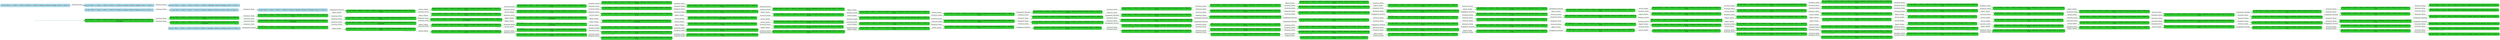 digraph g {

	rankdir="LR"

	__invisible__[shape="point", color="forestgreen"]
	c0_q0[label="c0_q0 ≝ Dir(1)=1, Dir(2)=-1, Mvt(1)=0, Mvt(2)=0, Portes(1)=fermees, Portes(2)=fermees, Pos(1)=0, Pos(2)=1\nV=26 (CXP)", shape="box", style="rounded, filled", color="forestgreen", fillcolor="limegreen", penwidth=3] // Initial
	c9_q0[label="c9_q0 ≝ Dir(1)=1, Dir(2)=-1, Mvt(1)=0, Mvt(2)=0, Portes(1)=fermees, Portes(2)=ouvertes, Pos(1)=0, Pos(2)=1\nV=26 (CXP)", shape="box", style="rounded, filled", color="forestgreen", fillcolor="limegreen"]
	c12_q4[label="c12_q4 ≝ Dir(1)=1, Dir(2)=-1, Mvt(1)=0, Mvt(2)=0, Portes(1)=ouvertes, Portes(2)=ouvertes, Pos(1)=0, Pos(2)=1\nV=26 (CXP)", shape="box", style="rounded, filled", color="forestgreen", fillcolor="limegreen"]
	c29_q4[label="c29_q4 ≝ Dir(1)=1, Dir(2)=-1, Mvt(1)=0, Mvt(2)=0, Portes(1)=ouvertes, Portes(2)=refermees, Pos(1)=0, Pos(2)=1\nV=26 (CXP)", shape="box", style="rounded, filled", color="forestgreen", fillcolor="limegreen"]
	c34_q2[label="c34_q2 ≝ Dir(1)=1, Dir(2)=-1, Mvt(1)=0, Mvt(2)=0, Portes(1)=refermees, Portes(2)=refermees, Pos(1)=0, Pos(2)=1\nV=26 (CXP)", shape="box", style="rounded, filled", color="forestgreen", fillcolor="limegreen"]
	c40_q2[label="c40_q2 ≝ Dir(1)=1, Dir(2)=-1, Mvt(1)=0, Mvt(2)=1, Portes(1)=refermees, Portes(2)=fermees, Pos(1)=0, Pos(2)=1\nV=26 (CXP)", shape="box", style="rounded, filled", color="forestgreen", fillcolor="limegreen"]
	c21_q1[label="c21_q1 ≝ Dir(1)=1, Dir(2)=-1, Mvt(1)=1, Mvt(2)=1, Portes(1)=fermees, Portes(2)=fermees, Pos(1)=0, Pos(2)=1\nV=26 (CXP)", shape="box", style="rounded, filled", color="forestgreen", fillcolor="limegreen"]
	c22_q0[label="c22_q0 ≝ Dir(1)=1, Dir(2)=-1, Mvt(1)=0, Mvt(2)=1, Portes(1)=fermees, Portes(2)=fermees, Pos(1)=1, Pos(2)=1\nV=25 (CXP)", shape="box", style="rounded, filled", color="forestgreen", fillcolor="limegreen"]
	c134_q0[label="c134_q0 ≝ Dir(1)=1, Dir(2)=-1, Mvt(1)=0, Mvt(2)=0, Portes(1)=fermees, Portes(2)=fermees, Pos(1)=1, Pos(2)=0\nV=19", shape="box", style="rounded, filled", color="forestgreen", fillcolor="limegreen"]
	c135_q0[label="c135_q0 ≝ Dir(1)=1, Dir(2)=-1, Mvt(1)=0, Mvt(2)=0, Portes(1)=fermees, Portes(2)=ouvertes, Pos(1)=1, Pos(2)=0\nV=18", shape="box", style="rounded, filled", color="forestgreen", fillcolor="limegreen"]
	c3_q0[label="c3_q0 ≝ Dir(1)=1, Dir(2)=-1, Mvt(1)=0, Mvt(2)=0, Portes(1)=fermees, Portes(2)=refermees, Pos(1)=1, Pos(2)=0\nV=17", shape="box", style="rounded, filled", color="forestgreen", fillcolor="limegreen"]
	c4_q0[label="c4_q0 ≝ Dir(1)=1, Dir(2)=1, Mvt(1)=0, Mvt(2)=0, Portes(1)=fermees, Portes(2)=fermees, Pos(1)=1, Pos(2)=0\nV=16", shape="box", style="rounded, filled", color="forestgreen", fillcolor="limegreen"]
	c136_q0[label="c136_q0 ≝ Dir(1)=1, Dir(2)=1, Mvt(1)=0, Mvt(2)=0, Portes(1)=fermees, Portes(2)=ouvertes, Pos(1)=1, Pos(2)=0\nV=15", shape="box", style="rounded, filled", color="forestgreen", fillcolor="limegreen"]
	c5_q0[label="c5_q0 ≝ Dir(1)=1, Dir(2)=1, Mvt(1)=0, Mvt(2)=0, Portes(1)=fermees, Portes(2)=refermees, Pos(1)=1, Pos(2)=0\nV=14", shape="box", style="rounded, filled", color="forestgreen", fillcolor="limegreen"]
	c6_q0[label="c6_q0 ≝ Dir(1)=1, Dir(2)=1, Mvt(1)=0, Mvt(2)=1, Portes(1)=fermees, Portes(2)=fermees, Pos(1)=1, Pos(2)=0\nV=13", shape="box", style="rounded, filled", color="forestgreen", fillcolor="limegreen"]
	c127_q4[label="c127_q4 ≝ Dir(1)=1, Dir(2)=1, Mvt(1)=0, Mvt(2)=1, Portes(1)=ouvertes, Portes(2)=fermees, Pos(1)=1, Pos(2)=0\nV=11", shape="box", style="rounded, filled", color="forestgreen", fillcolor="limegreen"]
	c118_q2[label="c118_q2 ≝ Dir(1)=1, Dir(2)=1, Mvt(1)=0, Mvt(2)=1, Portes(1)=refermees, Portes(2)=fermees, Pos(1)=1, Pos(2)=0\nV=10", shape="box", style="rounded, filled", color="forestgreen", fillcolor="limegreen"]
	c1_q0[label="c1_q0 ≝ Dir(1)=-1, Dir(2)=1, Mvt(1)=0, Mvt(2)=1, Portes(1)=fermees, Portes(2)=fermees, Pos(1)=1, Pos(2)=0\nV=9", shape="box", style="rounded, filled", color="forestgreen", fillcolor="limegreen"]
	c2_q0[label="c2_q0 ≝ Dir(1)=-1, Dir(2)=1, Mvt(1)=0, Mvt(2)=0, Portes(1)=fermees, Portes(2)=fermees, Pos(1)=1, Pos(2)=1\nV=8", shape="box", style="rounded, filled", color="forestgreen", fillcolor="limegreen"]
	c114_q0[label="c114_q0 ≝ Dir(1)=-1, Dir(2)=1, Mvt(1)=0, Mvt(2)=0, Portes(1)=fermees, Portes(2)=ouvertes, Pos(1)=1, Pos(2)=1\nV=7", shape="box", style="rounded, filled", color="forestgreen", fillcolor="limegreen"]
	c115_q0[label="c115_q0 ≝ Dir(1)=-1, Dir(2)=1, Mvt(1)=0, Mvt(2)=0, Portes(1)=fermees, Portes(2)=refermees, Pos(1)=1, Pos(2)=1\nV=6", shape="box", style="rounded, filled", color="forestgreen", fillcolor="limegreen"]
	c109_q4[label="c109_q4 ≝ Dir(1)=-1, Dir(2)=1, Mvt(1)=0, Mvt(2)=0, Portes(1)=ouvertes, Portes(2)=refermees, Pos(1)=1, Pos(2)=1\nV=5", shape="box", style="rounded, filled", color="forestgreen", fillcolor="limegreen"]
	c104_q2[label="c104_q2 ≝ Dir(1)=-1, Dir(2)=1, Mvt(1)=0, Mvt(2)=0, Portes(1)=refermees, Portes(2)=refermees, Pos(1)=1, Pos(2)=1\nV=4", shape="box", style="rounded, filled", color="forestgreen", fillcolor="limegreen"]
	c99_q1[label="c99_q1 ≝ Dir(1)=-1, Dir(2)=1, Mvt(1)=1, Mvt(2)=0, Portes(1)=fermees, Portes(2)=refermees, Pos(1)=1, Pos(2)=1\nV=3", shape="box", style="rounded, filled", color="forestgreen", fillcolor="limegreen"]
	c94_q0[label="c94_q0 ≝ Dir(1)=-1, Dir(2)=1, Mvt(1)=0, Mvt(2)=0, Portes(1)=fermees, Portes(2)=refermees, Pos(1)=0, Pos(2)=1\nV=2", shape="box", style="rounded, filled", color="forestgreen", fillcolor="limegreen"]
	c95_q0[label="c95_q0 ≝ Dir(1)=-1, Dir(2)=-1, Mvt(1)=0, Mvt(2)=0, Portes(1)=fermees, Portes(2)=fermees, Pos(1)=0, Pos(2)=1\nV=1", shape="box", style="rounded, filled", color="forestgreen", fillcolor="limegreen"]
	c96_q0[label="c96_q0 ≝ Dir(1)=-1, Dir(2)=-1, Mvt(1)=0, Mvt(2)=0, Portes(1)=fermees, Portes(2)=ouvertes, Pos(1)=0, Pos(2)=1\nV=0", shape="box", style="rounded, filled", color="forestgreen", fillcolor="limegreen"]
	c97_q0[label="c97_q0 ≝ Dir(1)=-1, Dir(2)=-1, Mvt(1)=0, Mvt(2)=0, Portes(1)=fermees, Portes(2)=refermees, Pos(1)=0, Pos(2)=1", shape="box", style="rounded, filled", color="forestgreen", fillcolor="limegreen"]
	c89_q4[label="c89_q4 ≝ Dir(1)=-1, Dir(2)=-1, Mvt(1)=0, Mvt(2)=0, Portes(1)=ouvertes, Portes(2)=ouvertes, Pos(1)=0, Pos(2)=1", shape="box", style="rounded, filled", color="forestgreen", fillcolor="limegreen"]
	c26_q4[label="c26_q4 ≝ Dir(1)=-1, Dir(2)=-1, Mvt(1)=0, Mvt(2)=0, Portes(1)=ouvertes, Portes(2)=fermees, Pos(1)=0, Pos(2)=1\nV=0", shape="box", style="rounded, filled", color="forestgreen", fillcolor="limegreen"]
	c84_q2[label="c84_q2 ≝ Dir(1)=-1, Dir(2)=-1, Mvt(1)=0, Mvt(2)=0, Portes(1)=refermees, Portes(2)=fermees, Pos(1)=0, Pos(2)=1", shape="box", style="rounded, filled", color="forestgreen", fillcolor="limegreen"]
	c25_q4[label="c25_q4 ≝ Dir(1)=-1, Dir(2)=1, Mvt(1)=0, Mvt(2)=0, Portes(1)=ouvertes, Portes(2)=refermees, Pos(1)=0, Pos(2)=1\nV=1", shape="box", style="rounded, filled", color="forestgreen", fillcolor="limegreen"]
	c83_q2[label="c83_q2 ≝ Dir(1)=-1, Dir(2)=1, Mvt(1)=0, Mvt(2)=0, Portes(1)=refermees, Portes(2)=refermees, Pos(1)=0, Pos(2)=1\nV=0", shape="box", style="rounded, filled", color="forestgreen", fillcolor="limegreen"]
	c82_q0[label="c82_q0 ≝ Dir(1)=1, Dir(2)=1, Mvt(1)=0, Mvt(2)=0, Portes(1)=fermees, Portes(2)=refermees, Pos(1)=0, Pos(2)=1", shape="box", style="rounded, filled", color="forestgreen", fillcolor="limegreen"]
	c108_q4[label="c108_q4 ≝ Dir(1)=-1, Dir(2)=1, Mvt(1)=0, Mvt(2)=0, Portes(1)=ouvertes, Portes(2)=ouvertes, Pos(1)=1, Pos(2)=1\nV=6", shape="box", style="rounded, filled", color="forestgreen", fillcolor="limegreen"]
	c103_q2[label="c103_q2 ≝ Dir(1)=-1, Dir(2)=1, Mvt(1)=0, Mvt(2)=0, Portes(1)=refermees, Portes(2)=ouvertes, Pos(1)=1, Pos(2)=1\nV=5", shape="box", style="rounded, filled", color="forestgreen", fillcolor="limegreen"]
	c98_q1[label="c98_q1 ≝ Dir(1)=-1, Dir(2)=1, Mvt(1)=1, Mvt(2)=0, Portes(1)=fermees, Portes(2)=ouvertes, Pos(1)=1, Pos(2)=1\nV=4", shape="box", style="rounded, filled", color="forestgreen", fillcolor="limegreen"]
	c93_q0[label="c93_q0 ≝ Dir(1)=-1, Dir(2)=1, Mvt(1)=0, Mvt(2)=0, Portes(1)=fermees, Portes(2)=ouvertes, Pos(1)=0, Pos(2)=1\nV=3", shape="box", style="rounded, filled", color="forestgreen", fillcolor="limegreen"]
	c88_q4[label="c88_q4 ≝ Dir(1)=-1, Dir(2)=1, Mvt(1)=0, Mvt(2)=0, Portes(1)=ouvertes, Portes(2)=ouvertes, Pos(1)=0, Pos(2)=1\nV=2", shape="box", style="rounded, filled", color="forestgreen", fillcolor="limegreen"]
	c76_q2[label="c76_q2 ≝ Dir(1)=-1, Dir(2)=1, Mvt(1)=0, Mvt(2)=0, Portes(1)=refermees, Portes(2)=ouvertes, Pos(1)=0, Pos(2)=1\nV=1", shape="box", style="rounded, filled", color="forestgreen", fillcolor="limegreen"]
	c78_q0[label="c78_q0 ≝ Dir(1)=1, Dir(2)=1, Mvt(1)=0, Mvt(2)=0, Portes(1)=fermees, Portes(2)=ouvertes, Pos(1)=0, Pos(2)=1\nV=0", shape="box", style="rounded, filled", color="forestgreen", fillcolor="limegreen"]
	c80_q4[label="c80_q4 ≝ Dir(1)=1, Dir(2)=1, Mvt(1)=0, Mvt(2)=0, Portes(1)=ouvertes, Portes(2)=ouvertes, Pos(1)=0, Pos(2)=1", shape="box", style="rounded, filled", color="forestgreen", fillcolor="limegreen"]
	c107_q4[label="c107_q4 ≝ Dir(1)=-1, Dir(2)=1, Mvt(1)=0, Mvt(2)=0, Portes(1)=ouvertes, Portes(2)=fermees, Pos(1)=1, Pos(2)=1\nV=7", shape="box", style="rounded, filled", color="forestgreen", fillcolor="limegreen"]
	c102_q2[label="c102_q2 ≝ Dir(1)=-1, Dir(2)=1, Mvt(1)=0, Mvt(2)=0, Portes(1)=refermees, Portes(2)=fermees, Pos(1)=1, Pos(2)=1\nV=6", shape="box", style="rounded, filled", color="forestgreen", fillcolor="limegreen"]
	c16_q1[label="c16_q1 ≝ Dir(1)=-1, Dir(2)=1, Mvt(1)=1, Mvt(2)=0, Portes(1)=fermees, Portes(2)=fermees, Pos(1)=1, Pos(2)=1\nV=5", shape="box", style="rounded, filled", color="forestgreen", fillcolor="limegreen"]
	c92_q0[label="c92_q0 ≝ Dir(1)=-1, Dir(2)=1, Mvt(1)=0, Mvt(2)=0, Portes(1)=fermees, Portes(2)=fermees, Pos(1)=0, Pos(2)=1\nV=4", shape="box", style="rounded, filled", color="forestgreen", fillcolor="limegreen"]
	c87_q4[label="c87_q4 ≝ Dir(1)=-1, Dir(2)=1, Mvt(1)=0, Mvt(2)=0, Portes(1)=ouvertes, Portes(2)=fermees, Pos(1)=0, Pos(2)=1\nV=3", shape="box", style="rounded, filled", color="forestgreen", fillcolor="limegreen"]
	c75_q2[label="c75_q2 ≝ Dir(1)=-1, Dir(2)=1, Mvt(1)=0, Mvt(2)=0, Portes(1)=refermees, Portes(2)=fermees, Pos(1)=0, Pos(2)=1\nV=2", shape="box", style="rounded, filled", color="forestgreen", fillcolor="limegreen"]
	c77_q0[label="c77_q0 ≝ Dir(1)=1, Dir(2)=1, Mvt(1)=0, Mvt(2)=0, Portes(1)=fermees, Portes(2)=fermees, Pos(1)=0, Pos(2)=1\nV=1", shape="box", style="rounded, filled", color="forestgreen", fillcolor="limegreen"]
	c79_q4[label="c79_q4 ≝ Dir(1)=1, Dir(2)=1, Mvt(1)=0, Mvt(2)=0, Portes(1)=ouvertes, Portes(2)=fermees, Pos(1)=0, Pos(2)=1\nV=0", shape="box", style="rounded, filled", color="forestgreen", fillcolor="limegreen"]
	c81_q2[label="c81_q2 ≝ Dir(1)=1, Dir(2)=1, Mvt(1)=0, Mvt(2)=0, Portes(1)=refermees, Portes(2)=fermees, Pos(1)=0, Pos(2)=1", shape="box", style="rounded, filled", color="forestgreen", fillcolor="limegreen"]
	c28_q4[label="c28_q4 ≝ Dir(1)=-1, Dir(2)=1, Mvt(1)=0, Mvt(2)=1, Portes(1)=ouvertes, Portes(2)=fermees, Pos(1)=1, Pos(2)=0\nV=8", shape="box", style="rounded, filled", color="forestgreen", fillcolor="limegreen"]
	c42_q2[label="c42_q2 ≝ Dir(1)=-1, Dir(2)=1, Mvt(1)=0, Mvt(2)=1, Portes(1)=refermees, Portes(2)=fermees, Pos(1)=1, Pos(2)=0\nV=7", shape="box", style="rounded, filled", color="forestgreen", fillcolor="limegreen"]
	c15_q1[label="c15_q1 ≝ Dir(1)=-1, Dir(2)=1, Mvt(1)=1, Mvt(2)=1, Portes(1)=fermees, Portes(2)=fermees, Pos(1)=1, Pos(2)=0\nV=6", shape="box", style="rounded, filled", color="forestgreen", fillcolor="limegreen"]
	c91_q0[label="c91_q0 ≝ Dir(1)=-1, Dir(2)=1, Mvt(1)=0, Mvt(2)=1, Portes(1)=fermees, Portes(2)=fermees, Pos(1)=0, Pos(2)=0\nV=5", shape="box", style="rounded, filled", color="forestgreen", fillcolor="limegreen"]
	c86_q4[label="c86_q4 ≝ Dir(1)=-1, Dir(2)=1, Mvt(1)=0, Mvt(2)=1, Portes(1)=ouvertes, Portes(2)=fermees, Pos(1)=0, Pos(2)=0\nV=4", shape="box", style="rounded, filled", color="forestgreen", fillcolor="limegreen"]
	c74_q2[label="c74_q2 ≝ Dir(1)=-1, Dir(2)=1, Mvt(1)=0, Mvt(2)=1, Portes(1)=refermees, Portes(2)=fermees, Pos(1)=0, Pos(2)=0\nV=3", shape="box", style="rounded, filled", color="forestgreen", fillcolor="limegreen"]
	c126_q4[label="c126_q4 ≝ Dir(1)=1, Dir(2)=1, Mvt(1)=0, Mvt(2)=0, Portes(1)=ouvertes, Portes(2)=refermees, Pos(1)=1, Pos(2)=0\nV=12", shape="box", style="rounded, filled", color="forestgreen", fillcolor="limegreen"]
	c117_q2[label="c117_q2 ≝ Dir(1)=1, Dir(2)=1, Mvt(1)=0, Mvt(2)=0, Portes(1)=refermees, Portes(2)=refermees, Pos(1)=1, Pos(2)=0\nV=11", shape="box", style="rounded, filled", color="forestgreen", fillcolor="limegreen"]
	c113_q0[label="c113_q0 ≝ Dir(1)=-1, Dir(2)=1, Mvt(1)=0, Mvt(2)=0, Portes(1)=fermees, Portes(2)=refermees, Pos(1)=1, Pos(2)=0\nV=10", shape="box", style="rounded, filled", color="forestgreen", fillcolor="limegreen"]
	c27_q4[label="c27_q4 ≝ Dir(1)=-1, Dir(2)=1, Mvt(1)=0, Mvt(2)=0, Portes(1)=ouvertes, Portes(2)=refermees, Pos(1)=1, Pos(2)=0\nV=9", shape="box", style="rounded, filled", color="forestgreen", fillcolor="limegreen"]
	c41_q2[label="c41_q2 ≝ Dir(1)=-1, Dir(2)=1, Mvt(1)=0, Mvt(2)=0, Portes(1)=refermees, Portes(2)=refermees, Pos(1)=1, Pos(2)=0\nV=8", shape="box", style="rounded, filled", color="forestgreen", fillcolor="limegreen"]
	c17_q1[label="c17_q1 ≝ Dir(1)=-1, Dir(2)=1, Mvt(1)=1, Mvt(2)=0, Portes(1)=fermees, Portes(2)=refermees, Pos(1)=1, Pos(2)=0\nV=7", shape="box", style="rounded, filled", color="forestgreen", fillcolor="limegreen"]
	c90_q0[label="c90_q0 ≝ Dir(1)=-1, Dir(2)=1, Mvt(1)=0, Mvt(2)=0, Portes(1)=fermees, Portes(2)=refermees, Pos(1)=0, Pos(2)=0\nV=6", shape="box", style="rounded, filled", color="forestgreen", fillcolor="limegreen"]
	c85_q4[label="c85_q4 ≝ Dir(1)=-1, Dir(2)=1, Mvt(1)=0, Mvt(2)=0, Portes(1)=ouvertes, Portes(2)=refermees, Pos(1)=0, Pos(2)=0\nV=5", shape="box", style="rounded, filled", color="forestgreen", fillcolor="limegreen"]
	c73_q2[label="c73_q2 ≝ Dir(1)=-1, Dir(2)=1, Mvt(1)=0, Mvt(2)=0, Portes(1)=refermees, Portes(2)=refermees, Pos(1)=0, Pos(2)=0\nV=4", shape="box", style="rounded, filled", color="forestgreen", fillcolor="limegreen"]
	c125_q4[label="c125_q4 ≝ Dir(1)=1, Dir(2)=1, Mvt(1)=0, Mvt(2)=0, Portes(1)=ouvertes, Portes(2)=ouvertes, Pos(1)=1, Pos(2)=0\nV=13", shape="box", style="rounded, filled", color="forestgreen", fillcolor="limegreen"]
	c116_q2[label="c116_q2 ≝ Dir(1)=1, Dir(2)=1, Mvt(1)=0, Mvt(2)=0, Portes(1)=refermees, Portes(2)=ouvertes, Pos(1)=1, Pos(2)=0\nV=12", shape="box", style="rounded, filled", color="forestgreen", fillcolor="limegreen"]
	c112_q0[label="c112_q0 ≝ Dir(1)=-1, Dir(2)=1, Mvt(1)=0, Mvt(2)=0, Portes(1)=fermees, Portes(2)=ouvertes, Pos(1)=1, Pos(2)=0\nV=11", shape="box", style="rounded, filled", color="forestgreen", fillcolor="limegreen"]
	c106_q4[label="c106_q4 ≝ Dir(1)=-1, Dir(2)=1, Mvt(1)=0, Mvt(2)=0, Portes(1)=ouvertes, Portes(2)=ouvertes, Pos(1)=1, Pos(2)=0\nV=10", shape="box", style="rounded, filled", color="forestgreen", fillcolor="limegreen"]
	c101_q2[label="c101_q2 ≝ Dir(1)=-1, Dir(2)=1, Mvt(1)=0, Mvt(2)=0, Portes(1)=refermees, Portes(2)=ouvertes, Pos(1)=1, Pos(2)=0\nV=9", shape="box", style="rounded, filled", color="forestgreen", fillcolor="limegreen"]
	c68_q1[label="c68_q1 ≝ Dir(1)=-1, Dir(2)=1, Mvt(1)=1, Mvt(2)=0, Portes(1)=fermees, Portes(2)=ouvertes, Pos(1)=1, Pos(2)=0\nV=8", shape="box", style="rounded, filled", color="forestgreen", fillcolor="limegreen"]
	c70_q0[label="c70_q0 ≝ Dir(1)=-1, Dir(2)=1, Mvt(1)=0, Mvt(2)=0, Portes(1)=fermees, Portes(2)=ouvertes, Pos(1)=0, Pos(2)=0\nV=7", shape="box", style="rounded, filled", color="forestgreen", fillcolor="limegreen"]
	c33_q4[label="c33_q4 ≝ Dir(1)=-1, Dir(2)=1, Mvt(1)=0, Mvt(2)=0, Portes(1)=ouvertes, Portes(2)=ouvertes, Pos(1)=0, Pos(2)=0\nV=6", shape="box", style="rounded, filled", color="forestgreen", fillcolor="limegreen"]
	c72_q2[label="c72_q2 ≝ Dir(1)=-1, Dir(2)=1, Mvt(1)=0, Mvt(2)=0, Portes(1)=refermees, Portes(2)=ouvertes, Pos(1)=0, Pos(2)=0\nV=5", shape="box", style="rounded, filled", color="forestgreen", fillcolor="limegreen"]
	c124_q4[label="c124_q4 ≝ Dir(1)=1, Dir(2)=1, Mvt(1)=0, Mvt(2)=0, Portes(1)=ouvertes, Portes(2)=fermees, Pos(1)=1, Pos(2)=0\nV=14", shape="box", style="rounded, filled", color="forestgreen", fillcolor="limegreen"]
	c39_q2[label="c39_q2 ≝ Dir(1)=1, Dir(2)=1, Mvt(1)=0, Mvt(2)=0, Portes(1)=refermees, Portes(2)=fermees, Pos(1)=1, Pos(2)=0\nV=13", shape="box", style="rounded, filled", color="forestgreen", fillcolor="limegreen"]
	c111_q0[label="c111_q0 ≝ Dir(1)=-1, Dir(2)=1, Mvt(1)=0, Mvt(2)=0, Portes(1)=fermees, Portes(2)=fermees, Pos(1)=1, Pos(2)=0\nV=12", shape="box", style="rounded, filled", color="forestgreen", fillcolor="limegreen"]
	c105_q4[label="c105_q4 ≝ Dir(1)=-1, Dir(2)=1, Mvt(1)=0, Mvt(2)=0, Portes(1)=ouvertes, Portes(2)=fermees, Pos(1)=1, Pos(2)=0\nV=11", shape="box", style="rounded, filled", color="forestgreen", fillcolor="limegreen"]
	c100_q2[label="c100_q2 ≝ Dir(1)=-1, Dir(2)=1, Mvt(1)=0, Mvt(2)=0, Portes(1)=refermees, Portes(2)=fermees, Pos(1)=1, Pos(2)=0\nV=10", shape="box", style="rounded, filled", color="forestgreen", fillcolor="limegreen"]
	c67_q1[label="c67_q1 ≝ Dir(1)=-1, Dir(2)=1, Mvt(1)=1, Mvt(2)=0, Portes(1)=fermees, Portes(2)=fermees, Pos(1)=1, Pos(2)=0\nV=9", shape="box", style="rounded, filled", color="forestgreen", fillcolor="limegreen"]
	c69_q0[label="c69_q0 ≝ Dir(1)=-1, Dir(2)=1, Mvt(1)=0, Mvt(2)=0, Portes(1)=fermees, Portes(2)=fermees, Pos(1)=0, Pos(2)=0\nV=8", shape="box", style="rounded, filled", color="forestgreen", fillcolor="limegreen"]
	c32_q4[label="c32_q4 ≝ Dir(1)=-1, Dir(2)=1, Mvt(1)=0, Mvt(2)=0, Portes(1)=ouvertes, Portes(2)=fermees, Pos(1)=0, Pos(2)=0\nV=7", shape="box", style="rounded, filled", color="forestgreen", fillcolor="limegreen"]
	c71_q2[label="c71_q2 ≝ Dir(1)=-1, Dir(2)=1, Mvt(1)=0, Mvt(2)=0, Portes(1)=refermees, Portes(2)=fermees, Pos(1)=0, Pos(2)=0\nV=6", shape="box", style="rounded, filled", color="forestgreen", fillcolor="limegreen"]
	c123_q4[label="c123_q4 ≝ Dir(1)=1, Dir(2)=-1, Mvt(1)=0, Mvt(2)=0, Portes(1)=ouvertes, Portes(2)=refermees, Pos(1)=1, Pos(2)=0\nV=15", shape="box", style="rounded, filled", color="forestgreen", fillcolor="limegreen"]
	c38_q2[label="c38_q2 ≝ Dir(1)=1, Dir(2)=-1, Mvt(1)=0, Mvt(2)=0, Portes(1)=refermees, Portes(2)=refermees, Pos(1)=1, Pos(2)=0\nV=14", shape="box", style="rounded, filled", color="forestgreen", fillcolor="limegreen"]
	c110_q0[label="c110_q0 ≝ Dir(1)=-1, Dir(2)=-1, Mvt(1)=0, Mvt(2)=0, Portes(1)=fermees, Portes(2)=refermees, Pos(1)=1, Pos(2)=0\nV=13", shape="box", style="rounded, filled", color="forestgreen", fillcolor="limegreen"]
	c31_q4[label="c31_q4 ≝ Dir(1)=-1, Dir(2)=-1, Mvt(1)=0, Mvt(2)=0, Portes(1)=ouvertes, Portes(2)=refermees, Pos(1)=1, Pos(2)=0\nV=12", shape="box", style="rounded, filled", color="forestgreen", fillcolor="limegreen"]
	c44_q2[label="c44_q2 ≝ Dir(1)=-1, Dir(2)=-1, Mvt(1)=0, Mvt(2)=0, Portes(1)=refermees, Portes(2)=refermees, Pos(1)=1, Pos(2)=0\nV=11", shape="box", style="rounded, filled", color="forestgreen", fillcolor="limegreen"]
	c66_q0[label="c66_q0 ≝ Dir(1)=-1, Dir(2)=-1, Mvt(1)=1, Mvt(2)=0, Portes(1)=fermees, Portes(2)=refermees, Pos(1)=1, Pos(2)=0\nV=10", shape="box", style="rounded, filled", color="forestgreen", fillcolor="limegreen"]
	c122_q4[label="c122_q4 ≝ Dir(1)=1, Dir(2)=-1, Mvt(1)=0, Mvt(2)=0, Portes(1)=ouvertes, Portes(2)=ouvertes, Pos(1)=1, Pos(2)=0\nV=16", shape="box", style="rounded, filled", color="forestgreen", fillcolor="limegreen"]
	c61_q2[label="c61_q2 ≝ Dir(1)=1, Dir(2)=-1, Mvt(1)=0, Mvt(2)=0, Portes(1)=refermees, Portes(2)=ouvertes, Pos(1)=1, Pos(2)=0\nV=15", shape="box", style="rounded, filled", color="forestgreen", fillcolor="limegreen"]
	c63_q0[label="c63_q0 ≝ Dir(1)=-1, Dir(2)=-1, Mvt(1)=0, Mvt(2)=0, Portes(1)=fermees, Portes(2)=ouvertes, Pos(1)=1, Pos(2)=0\nV=14", shape="box", style="rounded, filled", color="forestgreen", fillcolor="limegreen"]
	c30_q4[label="c30_q4 ≝ Dir(1)=-1, Dir(2)=-1, Mvt(1)=0, Mvt(2)=0, Portes(1)=ouvertes, Portes(2)=ouvertes, Pos(1)=1, Pos(2)=0\nV=13", shape="box", style="rounded, filled", color="forestgreen", fillcolor="limegreen"]
	c43_q2[label="c43_q2 ≝ Dir(1)=-1, Dir(2)=-1, Mvt(1)=0, Mvt(2)=0, Portes(1)=refermees, Portes(2)=ouvertes, Pos(1)=1, Pos(2)=0\nV=12", shape="box", style="rounded, filled", color="forestgreen", fillcolor="limegreen"]
	c65_q0[label="c65_q0 ≝ Dir(1)=-1, Dir(2)=-1, Mvt(1)=1, Mvt(2)=0, Portes(1)=fermees, Portes(2)=ouvertes, Pos(1)=1, Pos(2)=0\nV=11", shape="box", style="rounded, filled", color="forestgreen", fillcolor="limegreen"]
	c121_q4[label="c121_q4 ≝ Dir(1)=1, Dir(2)=-1, Mvt(1)=0, Mvt(2)=0, Portes(1)=ouvertes, Portes(2)=fermees, Pos(1)=1, Pos(2)=0\nV=17", shape="box", style="rounded, filled", color="forestgreen", fillcolor="limegreen"]
	c37_q2[label="c37_q2 ≝ Dir(1)=1, Dir(2)=-1, Mvt(1)=0, Mvt(2)=0, Portes(1)=refermees, Portes(2)=fermees, Pos(1)=1, Pos(2)=0\nV=16", shape="box", style="rounded, filled", color="forestgreen", fillcolor="limegreen"]
	c62_q0[label="c62_q0 ≝ Dir(1)=-1, Dir(2)=-1, Mvt(1)=0, Mvt(2)=0, Portes(1)=fermees, Portes(2)=fermees, Pos(1)=1, Pos(2)=0\nV=15", shape="box", style="rounded, filled", color="forestgreen", fillcolor="limegreen"]
	c64_q4[label="c64_q4 ≝ Dir(1)=-1, Dir(2)=-1, Mvt(1)=0, Mvt(2)=0, Portes(1)=ouvertes, Portes(2)=fermees, Pos(1)=1, Pos(2)=0\nV=14", shape="box", style="rounded, filled", color="forestgreen", fillcolor="limegreen"]
	c45_q2[label="c45_q2 ≝ Dir(1)=-1, Dir(2)=-1, Mvt(1)=0, Mvt(2)=0, Portes(1)=refermees, Portes(2)=fermees, Pos(1)=1, Pos(2)=0\nV=13", shape="box", style="rounded, filled", color="forestgreen", fillcolor="limegreen"]
	c48_q0[label="c48_q0 ≝ Dir(1)=-1, Dir(2)=-1, Mvt(1)=1, Mvt(2)=0, Portes(1)=fermees, Portes(2)=fermees, Pos(1)=1, Pos(2)=0\nV=12", shape="box", style="rounded, filled", color="forestgreen", fillcolor="limegreen"]
	c120_q4[label="c120_q4 ≝ Dir(1)=1, Dir(2)=-1, Mvt(1)=0, Mvt(2)=1, Portes(1)=ouvertes, Portes(2)=fermees, Pos(1)=1, Pos(2)=1\nV=18", shape="box", style="rounded, filled", color="forestgreen", fillcolor="limegreen"]
	c36_q2[label="c36_q2 ≝ Dir(1)=1, Dir(2)=-1, Mvt(1)=0, Mvt(2)=1, Portes(1)=refermees, Portes(2)=fermees, Pos(1)=1, Pos(2)=1\nV=17", shape="box", style="rounded, filled", color="forestgreen", fillcolor="limegreen"]
	c20_q1[label="c20_q1 ≝ Dir(1)=1, Dir(2)=-1, Mvt(1)=1, Mvt(2)=0, Portes(1)=fermees, Portes(2)=fermees, Pos(1)=0, Pos(2)=0\nV=20", shape="box", style="rounded, filled", color="forestgreen", fillcolor="limegreen"]
	c18_q1[label="c18_q1 ≝ Dir(1)=1, Dir(2)=-1, Mvt(1)=1, Mvt(2)=0, Portes(1)=fermees, Portes(2)=ouvertes, Pos(1)=0, Pos(2)=0\nV=19", shape="box", style="rounded, filled", color="forestgreen", fillcolor="limegreen"]
	c19_q1[label="c19_q1 ≝ Dir(1)=1, Dir(2)=-1, Mvt(1)=1, Mvt(2)=0, Portes(1)=fermees, Portes(2)=refermees, Pos(1)=0, Pos(2)=0\nV=18", shape="box", style="rounded, filled", color="forestgreen", fillcolor="limegreen"]
	c132_q2[label="c132_q2 ≝ Dir(1)=1, Dir(2)=-1, Mvt(1)=0, Mvt(2)=0, Portes(1)=refermees, Portes(2)=fermees, Pos(1)=0, Pos(2)=0\nV=21", shape="box", style="rounded, filled", color="forestgreen", fillcolor="limegreen"]
	c133_q2[label="c133_q2 ≝ Dir(1)=1, Dir(2)=-1, Mvt(1)=0, Mvt(2)=0, Portes(1)=refermees, Portes(2)=ouvertes, Pos(1)=0, Pos(2)=0\nV=20", shape="box", style="rounded, filled", color="forestgreen", fillcolor="limegreen"]
	c137_q2[label="c137_q2 ≝ Dir(1)=1, Dir(2)=-1, Mvt(1)=0, Mvt(2)=0, Portes(1)=refermees, Portes(2)=refermees, Pos(1)=0, Pos(2)=0\nV=19", shape="box", style="rounded, filled", color="forestgreen", fillcolor="limegreen"]
	c49_q1[label="c49_q1 ≝ Dir(1)=1, Dir(2)=-1, Mvt(1)=1, Mvt(2)=0, Portes(1)=fermees, Portes(2)=refermees, Pos(1)=0, Pos(2)=1\nV=26 (CXP)", shape="box", style="rounded, filled", color="forestgreen", fillcolor="limegreen"]
	c128_q0[label="c128_q0 ≝ Dir(1)=1, Dir(2)=-1, Mvt(1)=0, Mvt(2)=0, Portes(1)=fermees, Portes(2)=refermees, Pos(1)=1, Pos(2)=1\nV=20", shape="box", style="rounded, filled", color="forestgreen", fillcolor="limegreen"]
	c119_q4[label="c119_q4 ≝ Dir(1)=1, Dir(2)=-1, Mvt(1)=0, Mvt(2)=0, Portes(1)=ouvertes, Portes(2)=refermees, Pos(1)=1, Pos(2)=1\nV=19", shape="box", style="rounded, filled", color="forestgreen", fillcolor="limegreen"]
	c60_q2[label="c60_q2 ≝ Dir(1)=1, Dir(2)=-1, Mvt(1)=0, Mvt(2)=0, Portes(1)=refermees, Portes(2)=refermees, Pos(1)=1, Pos(2)=1\nV=18", shape="box", style="rounded, filled", color="forestgreen", fillcolor="limegreen"]
	c23_q4[label="c23_q4 ≝ Dir(1)=1, Dir(2)=-1, Mvt(1)=0, Mvt(2)=1, Portes(1)=ouvertes, Portes(2)=fermees, Pos(1)=0, Pos(2)=1\nV=23", shape="box", style="rounded, filled", color="forestgreen", fillcolor="limegreen"]
	c24_q4[label="c24_q4 ≝ Dir(1)=1, Dir(2)=-1, Mvt(1)=0, Mvt(2)=0, Portes(1)=ouvertes, Portes(2)=fermees, Pos(1)=0, Pos(2)=0\nV=22", shape="box", style="rounded, filled", color="forestgreen", fillcolor="limegreen"]
	c131_q4[label="c131_q4 ≝ Dir(1)=1, Dir(2)=-1, Mvt(1)=0, Mvt(2)=0, Portes(1)=ouvertes, Portes(2)=ouvertes, Pos(1)=0, Pos(2)=0\nV=21", shape="box", style="rounded, filled", color="forestgreen", fillcolor="limegreen"]
	c138_q4[label="c138_q4 ≝ Dir(1)=1, Dir(2)=-1, Mvt(1)=0, Mvt(2)=0, Portes(1)=ouvertes, Portes(2)=refermees, Pos(1)=0, Pos(2)=0\nV=20", shape="box", style="rounded, filled", color="forestgreen", fillcolor="limegreen"]
	c52_q2[label="c52_q2 ≝ Dir(1)=1, Dir(2)=-1, Mvt(1)=0, Mvt(2)=0, Portes(1)=refermees, Portes(2)=ouvertes, Pos(1)=0, Pos(2)=1\nV=23", shape="box", style="rounded, filled", color="forestgreen", fillcolor="limegreen"]
	c53_q1[label="c53_q1 ≝ Dir(1)=1, Dir(2)=-1, Mvt(1)=1, Mvt(2)=0, Portes(1)=fermees, Portes(2)=ouvertes, Pos(1)=0, Pos(2)=1\nV=22", shape="box", style="rounded, filled", color="forestgreen", fillcolor="limegreen"]
	c55_q0[label="c55_q0 ≝ Dir(1)=1, Dir(2)=-1, Mvt(1)=0, Mvt(2)=0, Portes(1)=fermees, Portes(2)=ouvertes, Pos(1)=1, Pos(2)=1\nV=21", shape="box", style="rounded, filled", color="forestgreen", fillcolor="limegreen"]
	c57_q4[label="c57_q4 ≝ Dir(1)=1, Dir(2)=-1, Mvt(1)=0, Mvt(2)=0, Portes(1)=ouvertes, Portes(2)=ouvertes, Pos(1)=1, Pos(2)=1\nV=20", shape="box", style="rounded, filled", color="forestgreen", fillcolor="limegreen"]
	c59_q2[label="c59_q2 ≝ Dir(1)=1, Dir(2)=-1, Mvt(1)=0, Mvt(2)=0, Portes(1)=refermees, Portes(2)=ouvertes, Pos(1)=1, Pos(2)=1\nV=19", shape="box", style="rounded, filled", color="forestgreen", fillcolor="limegreen"]
	c47_q0[label="c47_q0 ≝ Dir(1)=1, Dir(2)=-1, Mvt(1)=0, Mvt(2)=0, Portes(1)=fermees, Portes(2)=refermees, Pos(1)=0, Pos(2)=1\nV=25", shape="box", style="rounded, filled", color="forestgreen", fillcolor="limegreen"]
	c129_q0[label="c129_q0 ≝ Dir(1)=1, Dir(2)=-1, Mvt(1)=0, Mvt(2)=1, Portes(1)=fermees, Portes(2)=fermees, Pos(1)=0, Pos(2)=1\nV=24", shape="box", style="rounded, filled", color="forestgreen", fillcolor="limegreen"]
	c130_q0[label="c130_q0 ≝ Dir(1)=1, Dir(2)=-1, Mvt(1)=0, Mvt(2)=0, Portes(1)=fermees, Portes(2)=fermees, Pos(1)=0, Pos(2)=0\nV=23", shape="box", style="rounded, filled", color="forestgreen", fillcolor="limegreen"]
	c139_q0[label="c139_q0 ≝ Dir(1)=1, Dir(2)=-1, Mvt(1)=0, Mvt(2)=0, Portes(1)=fermees, Portes(2)=ouvertes, Pos(1)=0, Pos(2)=0\nV=22", shape="box", style="rounded, filled", color="forestgreen", fillcolor="limegreen"]
	c140_q0[label="c140_q0 ≝ Dir(1)=1, Dir(2)=-1, Mvt(1)=0, Mvt(2)=0, Portes(1)=fermees, Portes(2)=refermees, Pos(1)=0, Pos(2)=0\nV=21", shape="box", style="rounded, filled", color="forestgreen", fillcolor="limegreen"]
	c50_q4[label="c50_q4 ≝ Dir(1)=1, Dir(2)=-1, Mvt(1)=0, Mvt(2)=0, Portes(1)=ouvertes, Portes(2)=fermees, Pos(1)=0, Pos(2)=1\nV=25", shape="box", style="rounded, filled", color="forestgreen", fillcolor="limegreen"]
	c51_q2[label="c51_q2 ≝ Dir(1)=1, Dir(2)=-1, Mvt(1)=0, Mvt(2)=0, Portes(1)=refermees, Portes(2)=fermees, Pos(1)=0, Pos(2)=1\nV=24", shape="box", style="rounded, filled", color="forestgreen", fillcolor="limegreen"]
	c11_q1[label="c11_q1 ≝ Dir(1)=1, Dir(2)=-1, Mvt(1)=1, Mvt(2)=0, Portes(1)=fermees, Portes(2)=fermees, Pos(1)=0, Pos(2)=1\nV=23", shape="box", style="rounded, filled", color="forestgreen", fillcolor="limegreen"]
	c54_q0[label="c54_q0 ≝ Dir(1)=1, Dir(2)=-1, Mvt(1)=0, Mvt(2)=0, Portes(1)=fermees, Portes(2)=fermees, Pos(1)=1, Pos(2)=1\nV=22", shape="box", style="rounded, filled", color="forestgreen", fillcolor="limegreen"]
	c56_q4[label="c56_q4 ≝ Dir(1)=1, Dir(2)=-1, Mvt(1)=0, Mvt(2)=0, Portes(1)=ouvertes, Portes(2)=fermees, Pos(1)=1, Pos(2)=1\nV=21", shape="box", style="rounded, filled", color="forestgreen", fillcolor="limegreen"]
	c58_q2[label="c58_q2 ≝ Dir(1)=1, Dir(2)=-1, Mvt(1)=0, Mvt(2)=0, Portes(1)=refermees, Portes(2)=fermees, Pos(1)=1, Pos(2)=1\nV=20", shape="box", style="rounded, filled", color="forestgreen", fillcolor="limegreen"]
	c7_q0[label="c7_q0 ≝ Dir(1)=1, Dir(2)=1, Mvt(1)=1, Mvt(2)=0, Portes(1)=fermees, Portes(2)=ouvertes, Pos(1)=0, Pos(2)=1", shape="box", style="rounded, filled", color="deepskyblue4", fillcolor="lightblue2"]
	c8_q0[label="c8_q0 ≝ Dir(1)=1, Dir(2)=1, Mvt(1)=1, Mvt(2)=0, Portes(1)=fermees, Portes(2)=refermees, Pos(1)=0, Pos(2)=1", shape="box", style="rounded, filled", color="deepskyblue4", fillcolor="lightblue2"]
	c10_q0[label="c10_q0 ≝ Dir(1)=1, Dir(2)=1, Mvt(1)=1, Mvt(2)=0, Portes(1)=fermees, Portes(2)=fermees, Pos(1)=0, Pos(2)=1", shape="box", style="rounded, filled", color="deepskyblue4", fillcolor="lightblue2"]
	c13_q0[label="c13_q0 ≝ Dir(1)=-1, Dir(2)=-1, Mvt(1)=0, Mvt(2)=1, Portes(1)=fermees, Portes(2)=fermees, Pos(1)=0, Pos(2)=1", shape="box", style="rounded, filled", color="deepskyblue4", fillcolor="lightblue2"]
	c14_q4[label="c14_q4 ≝ Dir(1)=-1, Dir(2)=-1, Mvt(1)=0, Mvt(2)=1, Portes(1)=ouvertes, Portes(2)=fermees, Pos(1)=0, Pos(2)=1", shape="box", style="rounded, filled", color="deepskyblue4", fillcolor="lightblue2"]
	c35_q2[label="c35_q2 ≝ Dir(1)=-1, Dir(2)=-1, Mvt(1)=0, Mvt(2)=1, Portes(1)=refermees, Portes(2)=fermees, Pos(1)=0, Pos(2)=1", shape="box", style="rounded, filled", color="deepskyblue4", fillcolor="lightblue2"]
	c46_q2[label="c46_q2 ≝ Dir(1)=-1, Dir(2)=-1, Mvt(1)=0, Mvt(2)=0, Portes(1)=refermees, Portes(2)=refermees, Pos(1)=0, Pos(2)=1", shape="box", style="rounded, filled", color="deepskyblue4", fillcolor="lightblue2"]

	__invisible__ -> c0_q0[color="forestgreen"]
	c0_q0 -> c9_q0[label="Ouverture_Portes", color="forestgreen"]
	c9_q0 -> c12_q4[label="Ouverture_Portes", color="forestgreen"]
	c12_q4 -> c29_q4[label="Fermeture_Portes", color="forestgreen"]
	c29_q4 -> c34_q2[label="Fermeture_Portes", color="forestgreen"]
	c34_q2 -> c40_q2[label="Depart_Station", color="forestgreen"]
	c40_q2 -> c21_q1[label="Depart_Station", color="forestgreen"]
	c21_q1 -> c22_q0[label="Arrivee_Station", color="forestgreen"]
	c22_q0 -> c134_q0[label="Arrivee_Station", color="forestgreen"]
	c134_q0 -> c135_q0[label="Ouverture_Portes", color="forestgreen"]
	c135_q0 -> c3_q0[label="Fermeture_Portes", color="forestgreen"]
	c3_q0 -> c4_q0[label="Changement_Direction", color="forestgreen"]
	c4_q0 -> c136_q0[label="Ouverture_Portes", color="forestgreen"]
	c136_q0 -> c5_q0[label="Fermeture_Portes", color="forestgreen"]
	c5_q0 -> c6_q0[label="Depart_Station", color="forestgreen"]
	c6_q0 -> c127_q4[label="Ouverture_Portes", color="forestgreen"]
	c127_q4 -> c118_q2[label="Fermeture_Portes", color="forestgreen"]
	c118_q2 -> c1_q0[label="Changement_Direction", color="forestgreen"]
	c1_q0 -> c2_q0[label="Arrivee_Station", color="forestgreen"]
	c2_q0 -> c114_q0[label="Ouverture_Portes", color="forestgreen"]
	c114_q0 -> c115_q0[label="Fermeture_Portes", color="forestgreen"]
	c115_q0 -> c109_q4[label="Ouverture_Portes", color="forestgreen"]
	c109_q4 -> c104_q2[label="Fermeture_Portes", color="forestgreen"]
	c104_q2 -> c99_q1[label="Depart_Station", color="forestgreen"]
	c99_q1 -> c94_q0[label="Arrivee_Station", color="forestgreen"]
	c94_q0 -> c95_q0[label="Changement_Direction", color="forestgreen"]
	c95_q0 -> c96_q0[label="Ouverture_Portes", color="forestgreen"]
	c96_q0 -> c97_q0[label="Fermeture_Portes", color="forestgreen"]
	c96_q0 -> c89_q4[label="Ouverture_Portes", color="forestgreen"]
	c95_q0 -> c26_q4[label="Ouverture_Portes", color="forestgreen"]
	c26_q4 -> c89_q4[label="Ouverture_Portes", color="forestgreen"]
	c26_q4 -> c84_q2[label="Fermeture_Portes", color="forestgreen"]
	c94_q0 -> c25_q4[label="Ouverture_Portes", color="forestgreen"]
	c25_q4 -> c26_q4[label="Changement_Direction", color="forestgreen"]
	c25_q4 -> c83_q2[label="Fermeture_Portes", color="forestgreen"]
	c83_q2 -> c84_q2[label="Changement_Direction", color="forestgreen"]
	c83_q2 -> c82_q0[label="Changement_Direction", color="forestgreen"]
	c114_q0 -> c108_q4[label="Ouverture_Portes", color="forestgreen"]
	c108_q4 -> c109_q4[label="Fermeture_Portes", color="forestgreen"]
	c108_q4 -> c103_q2[label="Fermeture_Portes", color="forestgreen"]
	c103_q2 -> c104_q2[label="Fermeture_Portes", color="forestgreen"]
	c103_q2 -> c98_q1[label="Depart_Station", color="forestgreen"]
	c98_q1 -> c99_q1[label="Fermeture_Portes", color="forestgreen"]
	c98_q1 -> c93_q0[label="Arrivee_Station", color="forestgreen"]
	c93_q0 -> c94_q0[label="Fermeture_Portes", color="forestgreen"]
	c93_q0 -> c88_q4[label="Ouverture_Portes", color="forestgreen"]
	c88_q4 -> c25_q4[label="Fermeture_Portes", color="forestgreen"]
	c88_q4 -> c76_q2[label="Fermeture_Portes", color="forestgreen"]
	c76_q2 -> c83_q2[label="Fermeture_Portes", color="forestgreen"]
	c76_q2 -> c78_q0[label="Changement_Direction", color="forestgreen"]
	c78_q0 -> c82_q0[label="Fermeture_Portes", color="forestgreen"]
	c78_q0 -> c80_q4[label="Ouverture_Portes", color="forestgreen"]
	c2_q0 -> c107_q4[label="Ouverture_Portes", color="forestgreen"]
	c107_q4 -> c108_q4[label="Ouverture_Portes", color="forestgreen"]
	c107_q4 -> c102_q2[label="Fermeture_Portes", color="forestgreen"]
	c102_q2 -> c103_q2[label="Ouverture_Portes", color="forestgreen"]
	c102_q2 -> c16_q1[label="Depart_Station", color="forestgreen"]
	c16_q1 -> c98_q1[label="Ouverture_Portes", color="forestgreen"]
	c16_q1 -> c92_q0[label="Arrivee_Station", color="forestgreen"]
	c92_q0 -> c93_q0[label="Ouverture_Portes", color="forestgreen"]
	c92_q0 -> c87_q4[label="Ouverture_Portes", color="forestgreen"]
	c87_q4 -> c88_q4[label="Ouverture_Portes", color="forestgreen"]
	c87_q4 -> c75_q2[label="Fermeture_Portes", color="forestgreen"]
	c75_q2 -> c76_q2[label="Ouverture_Portes", color="forestgreen"]
	c75_q2 -> c77_q0[label="Changement_Direction", color="forestgreen"]
	c77_q0 -> c78_q0[label="Ouverture_Portes", color="forestgreen"]
	c77_q0 -> c79_q4[label="Ouverture_Portes", color="forestgreen"]
	c79_q4 -> c80_q4[label="Ouverture_Portes", color="forestgreen"]
	c79_q4 -> c81_q2[label="Fermeture_Portes", color="forestgreen"]
	c1_q0 -> c28_q4[label="Ouverture_Portes", color="forestgreen"]
	c28_q4 -> c107_q4[label="Arrivee_Station", color="forestgreen"]
	c28_q4 -> c42_q2[label="Fermeture_Portes", color="forestgreen"]
	c42_q2 -> c102_q2[label="Arrivee_Station", color="forestgreen"]
	c42_q2 -> c15_q1[label="Depart_Station", color="forestgreen"]
	c15_q1 -> c16_q1[label="Arrivee_Station", color="forestgreen"]
	c15_q1 -> c91_q0[label="Arrivee_Station", color="forestgreen"]
	c91_q0 -> c92_q0[label="Arrivee_Station", color="forestgreen"]
	c91_q0 -> c86_q4[label="Ouverture_Portes", color="forestgreen"]
	c86_q4 -> c87_q4[label="Arrivee_Station", color="forestgreen"]
	c86_q4 -> c74_q2[label="Fermeture_Portes", color="forestgreen"]
	c74_q2 -> c75_q2[label="Arrivee_Station", color="forestgreen"]
	c5_q0 -> c126_q4[label="Ouverture_Portes", color="forestgreen"]
	c126_q4 -> c127_q4[label="Depart_Station", color="forestgreen"]
	c126_q4 -> c117_q2[label="Fermeture_Portes", color="forestgreen"]
	c117_q2 -> c118_q2[label="Depart_Station", color="forestgreen"]
	c117_q2 -> c113_q0[label="Changement_Direction", color="forestgreen"]
	c113_q0 -> c1_q0[label="Depart_Station", color="forestgreen"]
	c113_q0 -> c27_q4[label="Ouverture_Portes", color="forestgreen"]
	c27_q4 -> c28_q4[label="Depart_Station", color="forestgreen"]
	c27_q4 -> c41_q2[label="Fermeture_Portes", color="forestgreen"]
	c41_q2 -> c42_q2[label="Depart_Station", color="forestgreen"]
	c41_q2 -> c17_q1[label="Depart_Station", color="forestgreen"]
	c17_q1 -> c15_q1[label="Depart_Station", color="forestgreen"]
	c17_q1 -> c90_q0[label="Arrivee_Station", color="forestgreen"]
	c90_q0 -> c91_q0[label="Depart_Station", color="forestgreen"]
	c90_q0 -> c85_q4[label="Ouverture_Portes", color="forestgreen"]
	c85_q4 -> c86_q4[label="Depart_Station", color="forestgreen"]
	c85_q4 -> c73_q2[label="Fermeture_Portes", color="forestgreen"]
	c73_q2 -> c74_q2[label="Depart_Station", color="forestgreen"]
	c136_q0 -> c125_q4[label="Ouverture_Portes", color="forestgreen"]
	c125_q4 -> c126_q4[label="Fermeture_Portes", color="forestgreen"]
	c125_q4 -> c116_q2[label="Fermeture_Portes", color="forestgreen"]
	c116_q2 -> c117_q2[label="Fermeture_Portes", color="forestgreen"]
	c116_q2 -> c112_q0[label="Changement_Direction", color="forestgreen"]
	c112_q0 -> c113_q0[label="Fermeture_Portes", color="forestgreen"]
	c112_q0 -> c106_q4[label="Ouverture_Portes", color="forestgreen"]
	c106_q4 -> c27_q4[label="Fermeture_Portes", color="forestgreen"]
	c106_q4 -> c101_q2[label="Fermeture_Portes", color="forestgreen"]
	c101_q2 -> c41_q2[label="Fermeture_Portes", color="forestgreen"]
	c101_q2 -> c68_q1[label="Depart_Station", color="forestgreen"]
	c68_q1 -> c17_q1[label="Fermeture_Portes", color="forestgreen"]
	c68_q1 -> c70_q0[label="Arrivee_Station", color="forestgreen"]
	c70_q0 -> c90_q0[label="Fermeture_Portes", color="forestgreen"]
	c70_q0 -> c33_q4[label="Ouverture_Portes", color="forestgreen"]
	c33_q4 -> c85_q4[label="Fermeture_Portes", color="forestgreen"]
	c33_q4 -> c72_q2[label="Fermeture_Portes", color="forestgreen"]
	c72_q2 -> c73_q2[label="Fermeture_Portes", color="forestgreen"]
	c4_q0 -> c124_q4[label="Ouverture_Portes", color="forestgreen"]
	c124_q4 -> c125_q4[label="Ouverture_Portes", color="forestgreen"]
	c124_q4 -> c39_q2[label="Fermeture_Portes", color="forestgreen"]
	c39_q2 -> c116_q2[label="Ouverture_Portes", color="forestgreen"]
	c39_q2 -> c111_q0[label="Changement_Direction", color="forestgreen"]
	c111_q0 -> c112_q0[label="Ouverture_Portes", color="forestgreen"]
	c111_q0 -> c105_q4[label="Ouverture_Portes", color="forestgreen"]
	c105_q4 -> c106_q4[label="Ouverture_Portes", color="forestgreen"]
	c105_q4 -> c100_q2[label="Fermeture_Portes", color="forestgreen"]
	c100_q2 -> c101_q2[label="Ouverture_Portes", color="forestgreen"]
	c100_q2 -> c67_q1[label="Depart_Station", color="forestgreen"]
	c67_q1 -> c68_q1[label="Ouverture_Portes", color="forestgreen"]
	c67_q1 -> c69_q0[label="Arrivee_Station", color="forestgreen"]
	c69_q0 -> c70_q0[label="Ouverture_Portes", color="forestgreen"]
	c69_q0 -> c32_q4[label="Ouverture_Portes", color="forestgreen"]
	c32_q4 -> c33_q4[label="Ouverture_Portes", color="forestgreen"]
	c32_q4 -> c71_q2[label="Fermeture_Portes", color="forestgreen"]
	c71_q2 -> c72_q2[label="Ouverture_Portes", color="forestgreen"]
	c3_q0 -> c123_q4[label="Ouverture_Portes", color="forestgreen"]
	c123_q4 -> c124_q4[label="Changement_Direction", color="forestgreen"]
	c123_q4 -> c38_q2[label="Fermeture_Portes", color="forestgreen"]
	c38_q2 -> c39_q2[label="Changement_Direction", color="forestgreen"]
	c38_q2 -> c110_q0[label="Changement_Direction", color="forestgreen"]
	c110_q0 -> c111_q0[label="Changement_Direction", color="forestgreen"]
	c110_q0 -> c31_q4[label="Ouverture_Portes", color="forestgreen"]
	c31_q4 -> c105_q4[label="Changement_Direction", color="forestgreen"]
	c31_q4 -> c44_q2[label="Fermeture_Portes", color="forestgreen"]
	c44_q2 -> c100_q2[label="Changement_Direction", color="forestgreen"]
	c44_q2 -> c66_q0[label="Depart_Station", color="forestgreen"]
	c66_q0 -> c67_q1[label="Changement_Direction", color="forestgreen"]
	c135_q0 -> c122_q4[label="Ouverture_Portes", color="forestgreen"]
	c122_q4 -> c123_q4[label="Fermeture_Portes", color="forestgreen"]
	c122_q4 -> c61_q2[label="Fermeture_Portes", color="forestgreen"]
	c61_q2 -> c38_q2[label="Fermeture_Portes", color="forestgreen"]
	c61_q2 -> c63_q0[label="Changement_Direction", color="forestgreen"]
	c63_q0 -> c110_q0[label="Fermeture_Portes", color="forestgreen"]
	c63_q0 -> c30_q4[label="Ouverture_Portes", color="forestgreen"]
	c30_q4 -> c31_q4[label="Fermeture_Portes", color="forestgreen"]
	c30_q4 -> c43_q2[label="Fermeture_Portes", color="forestgreen"]
	c43_q2 -> c44_q2[label="Fermeture_Portes", color="forestgreen"]
	c43_q2 -> c65_q0[label="Depart_Station", color="forestgreen"]
	c65_q0 -> c66_q0[label="Fermeture_Portes", color="forestgreen"]
	c134_q0 -> c121_q4[label="Ouverture_Portes", color="forestgreen"]
	c121_q4 -> c122_q4[label="Ouverture_Portes", color="forestgreen"]
	c121_q4 -> c37_q2[label="Fermeture_Portes", color="forestgreen"]
	c37_q2 -> c61_q2[label="Ouverture_Portes", color="forestgreen"]
	c37_q2 -> c62_q0[label="Changement_Direction", color="forestgreen"]
	c62_q0 -> c63_q0[label="Ouverture_Portes", color="forestgreen"]
	c62_q0 -> c64_q4[label="Ouverture_Portes", color="forestgreen"]
	c64_q4 -> c30_q4[label="Ouverture_Portes", color="forestgreen"]
	c64_q4 -> c45_q2[label="Fermeture_Portes", color="forestgreen"]
	c45_q2 -> c43_q2[label="Ouverture_Portes", color="forestgreen"]
	c45_q2 -> c48_q0[label="Depart_Station", color="forestgreen"]
	c48_q0 -> c65_q0[label="Ouverture_Portes", color="forestgreen"]
	c22_q0 -> c120_q4[label="Ouverture_Portes", color="forestgreen"]
	c120_q4 -> c121_q4[label="Arrivee_Station", color="forestgreen"]
	c120_q4 -> c36_q2[label="Fermeture_Portes", color="forestgreen"]
	c36_q2 -> c37_q2[label="Arrivee_Station", color="forestgreen"]
	c21_q1 -> c20_q1[label="Arrivee_Station", color="forestgreen"]
	c20_q1 -> c18_q1[label="Ouverture_Portes", color="forestgreen"]
	c18_q1 -> c19_q1[label="Fermeture_Portes", color="forestgreen"]
	c19_q1 -> c3_q0[label="Arrivee_Station", color="forestgreen"]
	c18_q1 -> c135_q0[label="Arrivee_Station", color="forestgreen"]
	c20_q1 -> c134_q0[label="Arrivee_Station", color="forestgreen"]
	c40_q2 -> c132_q2[label="Arrivee_Station", color="forestgreen"]
	c132_q2 -> c133_q2[label="Ouverture_Portes", color="forestgreen"]
	c133_q2 -> c137_q2[label="Fermeture_Portes", color="forestgreen"]
	c137_q2 -> c19_q1[label="Depart_Station", color="forestgreen"]
	c133_q2 -> c18_q1[label="Depart_Station", color="forestgreen"]
	c132_q2 -> c20_q1[label="Depart_Station", color="forestgreen"]
	c34_q2 -> c49_q1[label="Depart_Station", color="forestgreen"]
	c49_q1 -> c21_q1[label="Depart_Station", color="forestgreen"]
	c49_q1 -> c128_q0[label="Arrivee_Station", color="forestgreen"]
	c128_q0 -> c22_q0[label="Depart_Station", color="forestgreen"]
	c128_q0 -> c119_q4[label="Ouverture_Portes", color="forestgreen"]
	c119_q4 -> c120_q4[label="Depart_Station", color="forestgreen"]
	c119_q4 -> c60_q2[label="Fermeture_Portes", color="forestgreen"]
	c60_q2 -> c36_q2[label="Depart_Station", color="forestgreen"]
	c29_q4 -> c23_q4[label="Depart_Station", color="forestgreen"]
	c23_q4 -> c24_q4[label="Arrivee_Station", color="forestgreen"]
	c24_q4 -> c131_q4[label="Ouverture_Portes", color="forestgreen"]
	c131_q4 -> c138_q4[label="Fermeture_Portes", color="forestgreen"]
	c138_q4 -> c137_q2[label="Fermeture_Portes", color="forestgreen"]
	c131_q4 -> c133_q2[label="Fermeture_Portes", color="forestgreen"]
	c24_q4 -> c132_q2[label="Fermeture_Portes", color="forestgreen"]
	c23_q4 -> c40_q2[label="Fermeture_Portes", color="forestgreen"]
	c12_q4 -> c52_q2[label="Fermeture_Portes", color="forestgreen"]
	c52_q2 -> c34_q2[label="Fermeture_Portes", color="forestgreen"]
	c52_q2 -> c53_q1[label="Depart_Station", color="forestgreen"]
	c53_q1 -> c49_q1[label="Fermeture_Portes", color="forestgreen"]
	c53_q1 -> c55_q0[label="Arrivee_Station", color="forestgreen"]
	c55_q0 -> c128_q0[label="Fermeture_Portes", color="forestgreen"]
	c55_q0 -> c57_q4[label="Ouverture_Portes", color="forestgreen"]
	c57_q4 -> c119_q4[label="Fermeture_Portes", color="forestgreen"]
	c57_q4 -> c59_q2[label="Fermeture_Portes", color="forestgreen"]
	c59_q2 -> c60_q2[label="Fermeture_Portes", color="forestgreen"]
	c9_q0 -> c47_q0[label="Fermeture_Portes", color="forestgreen"]
	c47_q0 -> c129_q0[label="Depart_Station", color="forestgreen"]
	c129_q0 -> c130_q0[label="Arrivee_Station", color="forestgreen"]
	c130_q0 -> c139_q0[label="Ouverture_Portes", color="forestgreen"]
	c139_q0 -> c140_q0[label="Fermeture_Portes", color="forestgreen"]
	c140_q0 -> c138_q4[label="Ouverture_Portes", color="forestgreen"]
	c139_q0 -> c131_q4[label="Ouverture_Portes", color="forestgreen"]
	c130_q0 -> c24_q4[label="Ouverture_Portes", color="forestgreen"]
	c129_q0 -> c23_q4[label="Ouverture_Portes", color="forestgreen"]
	c47_q0 -> c29_q4[label="Ouverture_Portes", color="forestgreen"]
	c0_q0 -> c50_q4[label="Ouverture_Portes", color="forestgreen"]
	c50_q4 -> c12_q4[label="Ouverture_Portes", color="forestgreen"]
	c50_q4 -> c51_q2[label="Fermeture_Portes", color="forestgreen"]
	c51_q2 -> c52_q2[label="Ouverture_Portes", color="forestgreen"]
	c51_q2 -> c11_q1[label="Depart_Station", color="forestgreen"]
	c11_q1 -> c53_q1[label="Ouverture_Portes", color="forestgreen"]
	c11_q1 -> c54_q0[label="Arrivee_Station", color="forestgreen"]
	c54_q0 -> c55_q0[label="Ouverture_Portes", color="forestgreen"]
	c54_q0 -> c56_q4[label="Ouverture_Portes", color="forestgreen"]
	c56_q4 -> c57_q4[label="Ouverture_Portes", color="forestgreen"]
	c56_q4 -> c58_q2[label="Fermeture_Portes", color="forestgreen"]
	c58_q2 -> c59_q2[label="Ouverture_Portes", color="forestgreen"]
	c7_q0 -> c8_q0[label="Fermeture_Portes", color="black", style="dashed"]
	c10_q0 -> c7_q0[label="Ouverture_Portes", color="black", style="dashed"]
	c8_q0 -> c11_q1[label="Changement_Direction", color="black", style="dashed"]
	c13_q0 -> c14_q4[label="Ouverture_Portes", color="black", style="dashed"]
	c14_q4 -> c35_q2[label="Fermeture_Portes", color="black", style="dashed"]
	c46_q2 -> c47_q0[label="Changement_Direction", color="black", style="dashed"]

}
